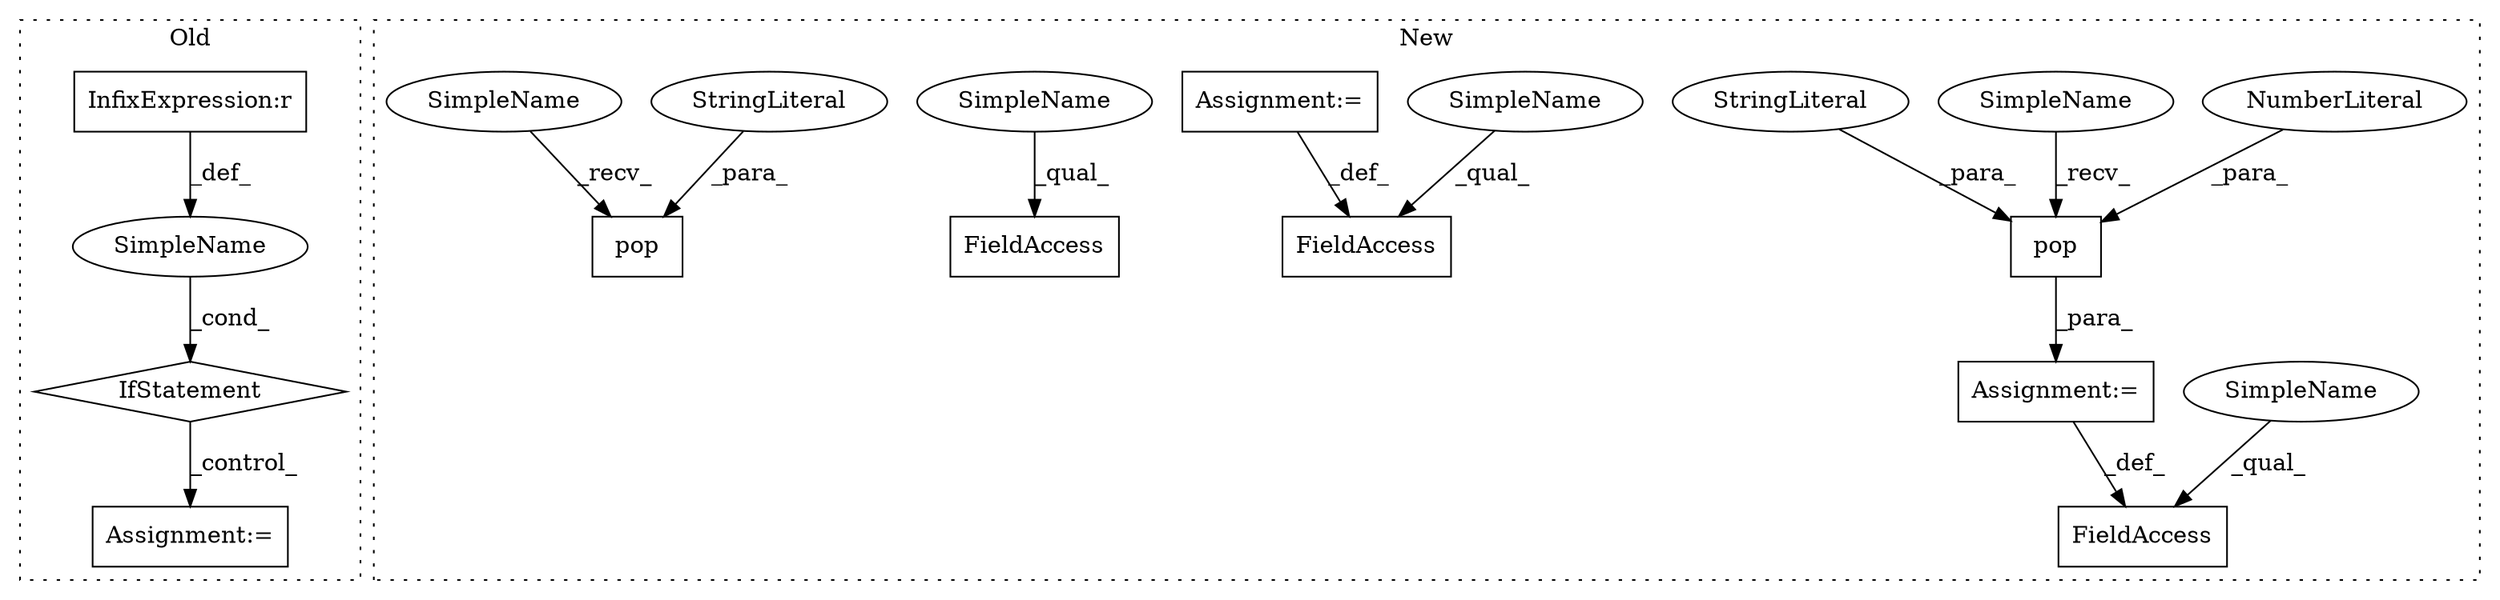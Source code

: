 digraph G {
subgraph cluster0 {
1 [label="IfStatement" a="25" s="9301,9320" l="4,2" shape="diamond"];
5 [label="Assignment:=" a="7" s="9337" l="1" shape="box"];
6 [label="SimpleName" a="42" s="" l="" shape="ellipse"];
7 [label="InfixExpression:r" a="27" s="9312" l="4" shape="box"];
label = "Old";
style="dotted";
}
subgraph cluster1 {
2 [label="pop" a="32" s="4819,4834" l="4,1" shape="box"];
3 [label="StringLiteral" a="45" s="4823" l="7" shape="ellipse"];
4 [label="Assignment:=" a="7" s="4811" l="1" shape="box"];
8 [label="FieldAccess" a="22" s="4793" l="18" shape="box"];
9 [label="NumberLiteral" a="34" s="4831" l="3" shape="ellipse"];
10 [label="pop" a="32" s="4989,5011" l="4,1" shape="box"];
11 [label="StringLiteral" a="45" s="4993" l="4" shape="ellipse"];
12 [label="FieldAccess" a="22" s="5083" l="13" shape="box"];
13 [label="FieldAccess" a="22" s="5209" l="14" shape="box"];
14 [label="Assignment:=" a="7" s="5096" l="1" shape="box"];
15 [label="SimpleName" a="42" s="5209" l="4" shape="ellipse"];
16 [label="SimpleName" a="42" s="4793" l="4" shape="ellipse"];
17 [label="SimpleName" a="42" s="5083" l="4" shape="ellipse"];
18 [label="SimpleName" a="42" s="4812" l="6" shape="ellipse"];
19 [label="SimpleName" a="42" s="4982" l="6" shape="ellipse"];
label = "New";
style="dotted";
}
1 -> 5 [label="_control_"];
2 -> 4 [label="_para_"];
3 -> 2 [label="_para_"];
4 -> 8 [label="_def_"];
6 -> 1 [label="_cond_"];
7 -> 6 [label="_def_"];
9 -> 2 [label="_para_"];
11 -> 10 [label="_para_"];
14 -> 12 [label="_def_"];
15 -> 13 [label="_qual_"];
16 -> 8 [label="_qual_"];
17 -> 12 [label="_qual_"];
18 -> 2 [label="_recv_"];
19 -> 10 [label="_recv_"];
}